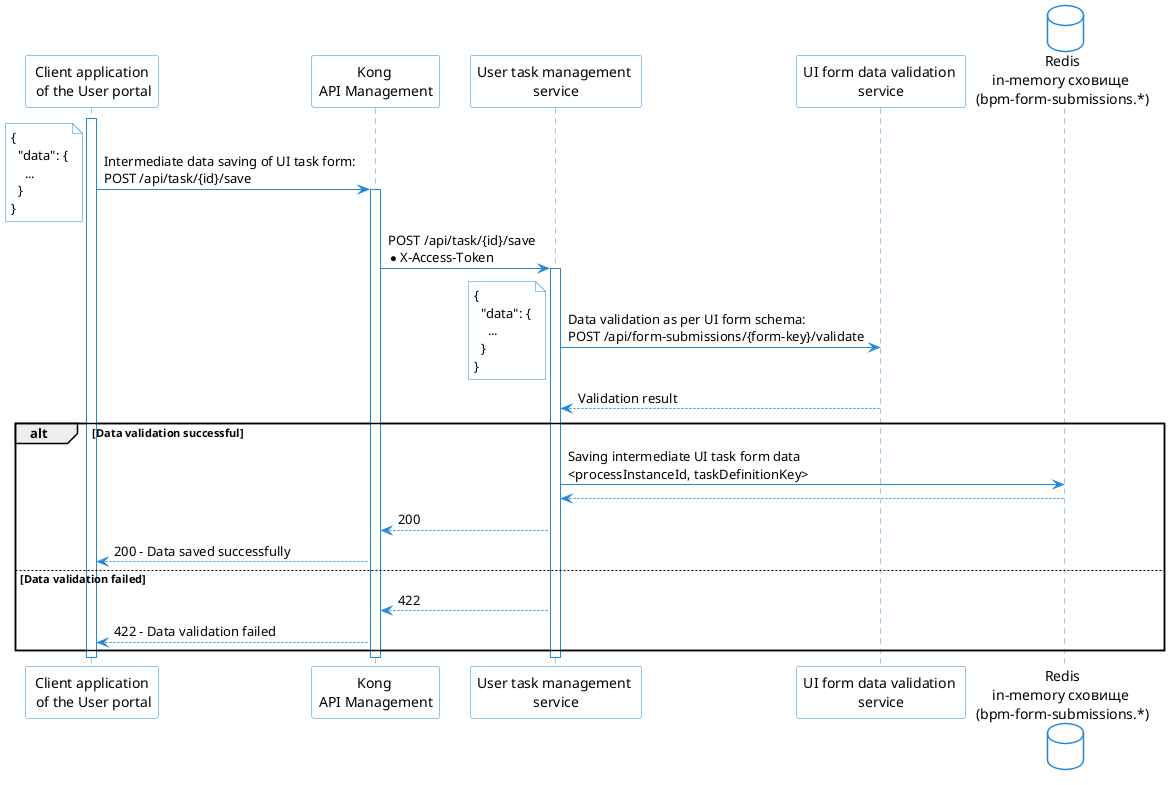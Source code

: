 @startuml
skinparam shadowing false
skinparam DatabaseBackgroundColor white
skinparam DatabaseBorderColor #2688d4
skinparam QueueBackgroundColor white
skinparam QueueBorderColor #2688d4
skinparam NoteBackgroundColor white
skinparam NoteBorderColor #2688d4
skinparam sequence {
    ArrowColor #2688d4
    ActorBorderColor #2688d4
    LifeLineBorderColor #2688d4
    ParticipantBorderColor #2688d4
    ParticipantBackgroundColor white
    BoxBorderColor #2688d4
    BoxBackgroundColor white
}

participant "Client application\n of the User portal" as portal
participant "Kong \nAPI Management" as kong
participant "User task management \nservice" as user_task_management
participant "UI form data validation \nservice" as form_submission_validation
database "Redis\nin-memory сховище \n(bpm-form-submissions.*)" as redis

activate portal
  portal -> kong: Intermediate data saving of UI task form: \nPOST /api/task/{id}/save
  note left
    {
      "data": {
        ...
      }
    }
  end note
  activate kong
    kong -> user_task_management: POST /api/task/{id}/save \n*X-Access-Token
      activate user_task_management
        user_task_management -> form_submission_validation: Data validation as per UI form schema: \nPOST /api/form-submissions/{form-key}/validate
        note left
          {
            "data": {
              ...
            }
          }
        end note
        form_submission_validation --> user_task_management: Validation result
        alt Data validation successful
          user_task_management -> redis: Saving intermediate UI task form data\n<processInstanceId, taskDefinitionKey>
          redis --> user_task_management
          user_task_management --> kong: 200
          kong --> portal: 200 - Data saved successfully
        else Data validation failed
          user_task_management --> kong: 422
          kong --> portal: 422 - Data validation failed
        end
      deactivate user_task_management
  deactivate kong
deactivate portal
@enduml